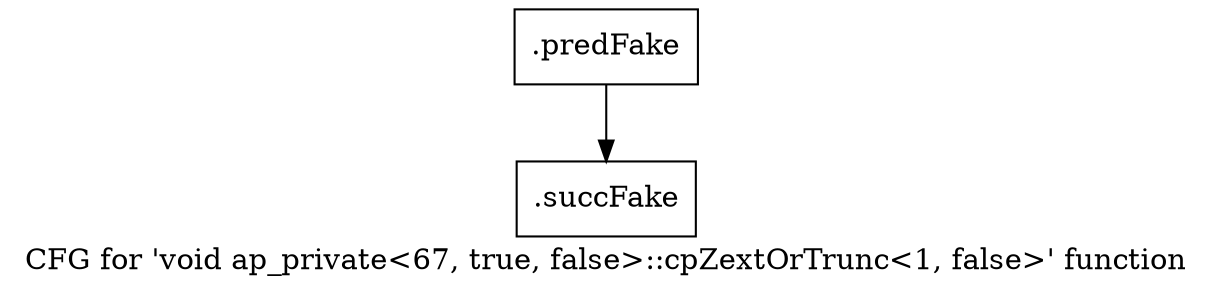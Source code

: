 digraph "CFG for 'void ap_private\<67, true, false\>::cpZextOrTrunc\<1, false\>' function" {
	label="CFG for 'void ap_private\<67, true, false\>::cpZextOrTrunc\<1, false\>' function";

	Node0x5f34df0 [shape=record,filename="",linenumber="",label="{.predFake}"];
	Node0x5f34df0 -> Node0x62fdde0[ callList="" memoryops="" filename="/mnt/xilinx/Vitis_HLS/2021.2/include/etc/ap_private.h" execusionnum="1"];
	Node0x62fdde0 [shape=record,filename="/mnt/xilinx/Vitis_HLS/2021.2/include/etc/ap_private.h",linenumber="5508",label="{.succFake}"];
}
